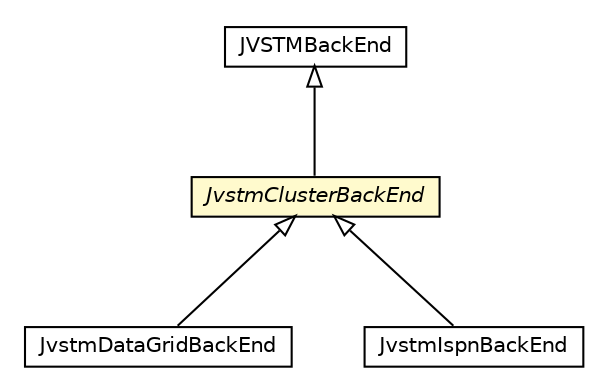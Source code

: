 #!/usr/local/bin/dot
#
# Class diagram 
# Generated by UMLGraph version 5.1 (http://www.umlgraph.org/)
#

digraph G {
	edge [fontname="Helvetica",fontsize=10,labelfontname="Helvetica",labelfontsize=10];
	node [fontname="Helvetica",fontsize=10,shape=plaintext];
	nodesep=0.25;
	ranksep=0.5;
	// pt.ist.fenixframework.backend.jvstm.JVSTMBackEnd
	c111378 [label=<<table title="pt.ist.fenixframework.backend.jvstm.JVSTMBackEnd" border="0" cellborder="1" cellspacing="0" cellpadding="2" port="p" href="../JVSTMBackEnd.html">
		<tr><td><table border="0" cellspacing="0" cellpadding="1">
<tr><td align="center" balign="center"> JVSTMBackEnd </td></tr>
		</table></td></tr>
		</table>>, fontname="Helvetica", fontcolor="black", fontsize=10.0];
	// pt.ist.fenixframework.backend.jvstm.cluster.JvstmClusterBackEnd
	c111420 [label=<<table title="pt.ist.fenixframework.backend.jvstm.cluster.JvstmClusterBackEnd" border="0" cellborder="1" cellspacing="0" cellpadding="2" port="p" bgcolor="lemonChiffon" href="./JvstmClusterBackEnd.html">
		<tr><td><table border="0" cellspacing="0" cellpadding="1">
<tr><td align="center" balign="center"><font face="Helvetica-Oblique"> JvstmClusterBackEnd </font></td></tr>
		</table></td></tr>
		</table>>, fontname="Helvetica", fontcolor="black", fontsize=10.0];
	// pt.ist.fenixframework.backend.jvstm.datagrid.JvstmDataGridBackEnd
	c111424 [label=<<table title="pt.ist.fenixframework.backend.jvstm.datagrid.JvstmDataGridBackEnd" border="0" cellborder="1" cellspacing="0" cellpadding="2" port="p" href="../datagrid/JvstmDataGridBackEnd.html">
		<tr><td><table border="0" cellspacing="0" cellpadding="1">
<tr><td align="center" balign="center"> JvstmDataGridBackEnd </td></tr>
		</table></td></tr>
		</table>>, fontname="Helvetica", fontcolor="black", fontsize=10.0];
	// pt.ist.fenixframework.backend.jvstm.infinispan.JvstmIspnBackEnd
	c111429 [label=<<table title="pt.ist.fenixframework.backend.jvstm.infinispan.JvstmIspnBackEnd" border="0" cellborder="1" cellspacing="0" cellpadding="2" port="p" href="../infinispan/JvstmIspnBackEnd.html">
		<tr><td><table border="0" cellspacing="0" cellpadding="1">
<tr><td align="center" balign="center"> JvstmIspnBackEnd </td></tr>
		</table></td></tr>
		</table>>, fontname="Helvetica", fontcolor="black", fontsize=10.0];
	//pt.ist.fenixframework.backend.jvstm.cluster.JvstmClusterBackEnd extends pt.ist.fenixframework.backend.jvstm.JVSTMBackEnd
	c111378:p -> c111420:p [dir=back,arrowtail=empty];
	//pt.ist.fenixframework.backend.jvstm.datagrid.JvstmDataGridBackEnd extends pt.ist.fenixframework.backend.jvstm.cluster.JvstmClusterBackEnd
	c111420:p -> c111424:p [dir=back,arrowtail=empty];
	//pt.ist.fenixframework.backend.jvstm.infinispan.JvstmIspnBackEnd extends pt.ist.fenixframework.backend.jvstm.cluster.JvstmClusterBackEnd
	c111420:p -> c111429:p [dir=back,arrowtail=empty];
}

